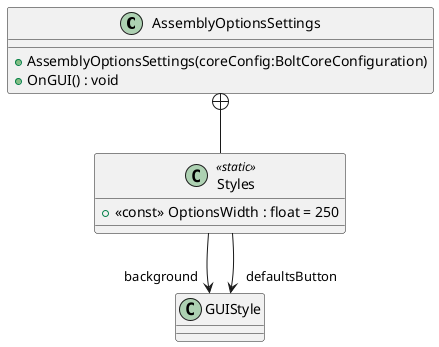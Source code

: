 @startuml
class AssemblyOptionsSettings {
    + AssemblyOptionsSettings(coreConfig:BoltCoreConfiguration)
    + OnGUI() : void
}
class Styles <<static>> {
    + <<const>> OptionsWidth : float = 250
}
AssemblyOptionsSettings +-- Styles
Styles --> "background" GUIStyle
Styles --> "defaultsButton" GUIStyle
@enduml
